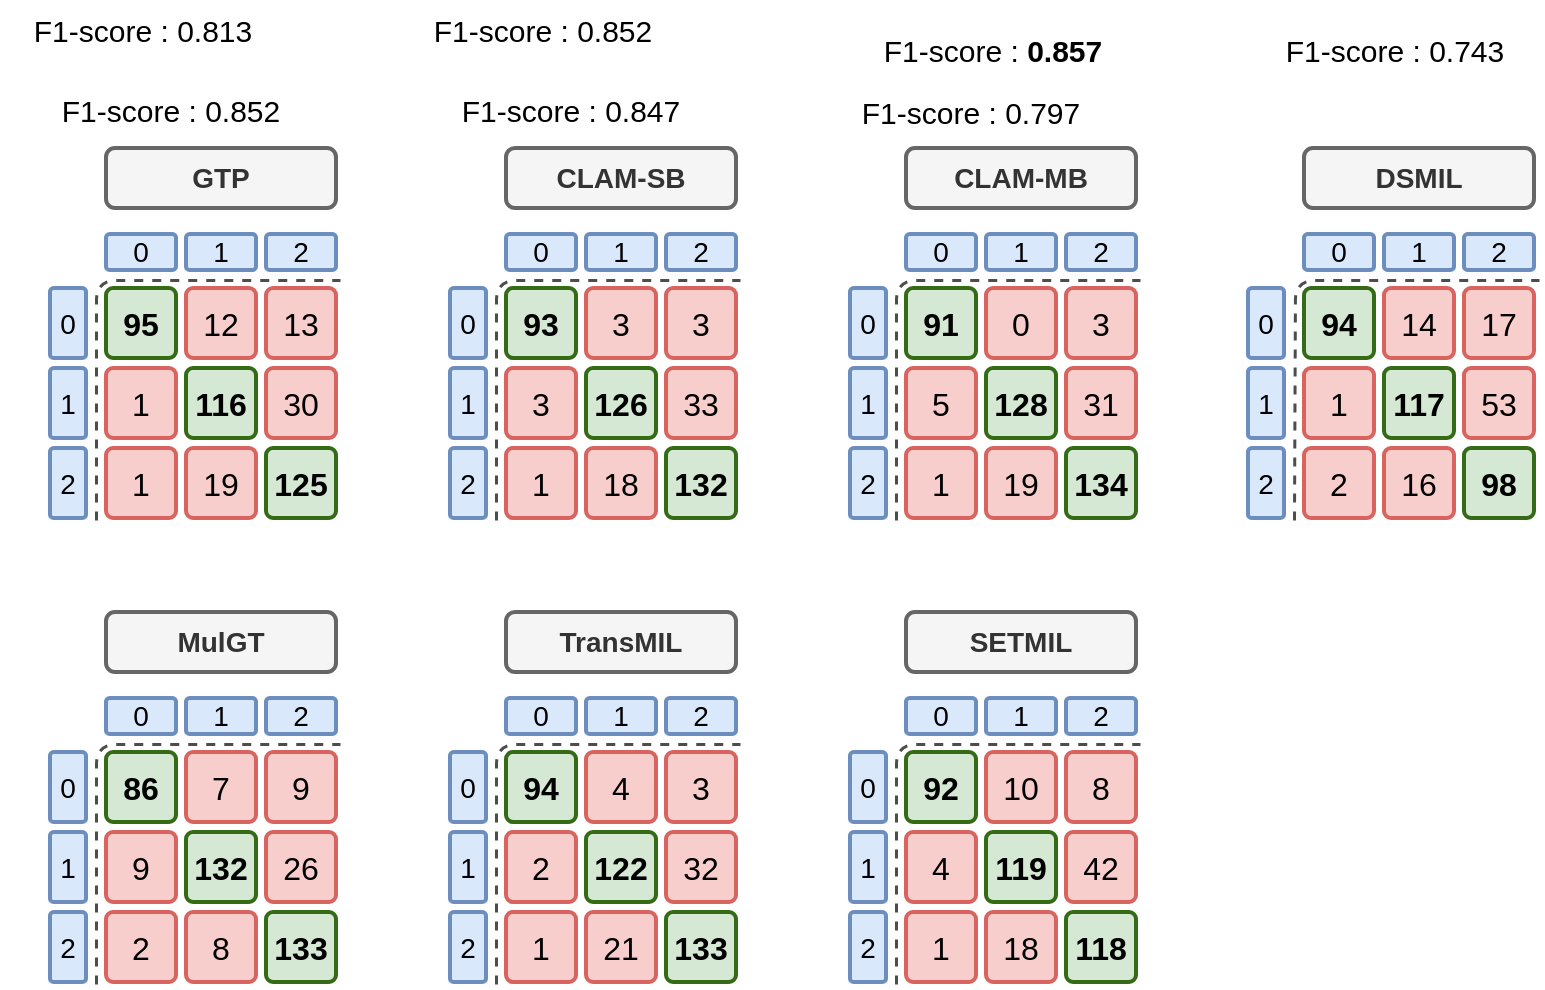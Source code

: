 <mxfile version="23.1.5" type="device">
  <diagram name="Page-1" id="i6OAA_PkaHpAEaSdo9DT">
    <mxGraphModel dx="746" dy="899" grid="1" gridSize="10" guides="1" tooltips="1" connect="1" arrows="1" fold="1" page="1" pageScale="1" pageWidth="850" pageHeight="1100" math="0" shadow="0">
      <root>
        <mxCell id="0" />
        <mxCell id="1" parent="0" />
        <mxCell id="T7qprdBDYOJbE6tSfj1L-438" value="&lt;font style=&quot;font-size: 16px;&quot;&gt;&lt;b&gt;93&lt;/b&gt;&lt;/font&gt;" style="whiteSpace=wrap;html=1;aspect=fixed;fillColor=#d5e8d4;strokeColor=#356a16;strokeWidth=2;rounded=1;glass=0;absoluteArcSize=0;arcSize=10;" parent="1" vertex="1">
          <mxGeometry x="319" y="854" width="35" height="35" as="geometry" />
        </mxCell>
        <mxCell id="T7qprdBDYOJbE6tSfj1L-439" value="&lt;font style=&quot;font-size: 16px;&quot;&gt;3&lt;/font&gt;" style="whiteSpace=wrap;html=1;aspect=fixed;fillColor=#f8cecc;strokeColor=#D9635E;strokeWidth=2;rounded=1;glass=0;arcSize=10;" parent="1" vertex="1">
          <mxGeometry x="359" y="854" width="35" height="35" as="geometry" />
        </mxCell>
        <mxCell id="T7qprdBDYOJbE6tSfj1L-440" value="&lt;font style=&quot;font-size: 16px;&quot;&gt;3&lt;/font&gt;" style="whiteSpace=wrap;html=1;aspect=fixed;fillColor=#f8cecc;strokeColor=#D9635E;strokeWidth=2;rounded=1;glass=0;arcSize=10;" parent="1" vertex="1">
          <mxGeometry x="399" y="854" width="35" height="35" as="geometry" />
        </mxCell>
        <mxCell id="T7qprdBDYOJbE6tSfj1L-441" value="&lt;font style=&quot;font-size: 16px;&quot;&gt;3&lt;/font&gt;" style="whiteSpace=wrap;html=1;aspect=fixed;fillColor=#f8cecc;strokeColor=#D9635E;strokeWidth=2;rounded=1;glass=0;arcSize=10;" parent="1" vertex="1">
          <mxGeometry x="319" y="894" width="35" height="35" as="geometry" />
        </mxCell>
        <mxCell id="T7qprdBDYOJbE6tSfj1L-442" value="&lt;font style=&quot;font-size: 16px;&quot;&gt;&lt;b&gt;126&lt;/b&gt;&lt;/font&gt;" style="whiteSpace=wrap;html=1;aspect=fixed;fillColor=#d5e8d4;strokeColor=#356A16;strokeWidth=2;rounded=1;glass=0;arcSize=10;" parent="1" vertex="1">
          <mxGeometry x="359" y="894" width="35" height="35" as="geometry" />
        </mxCell>
        <mxCell id="T7qprdBDYOJbE6tSfj1L-443" value="&lt;font style=&quot;font-size: 16px;&quot;&gt;33&lt;/font&gt;" style="whiteSpace=wrap;html=1;aspect=fixed;fillColor=#f8cecc;strokeColor=#D9635E;strokeWidth=2;rounded=1;glass=0;arcSize=10;" parent="1" vertex="1">
          <mxGeometry x="399" y="894" width="35" height="35" as="geometry" />
        </mxCell>
        <mxCell id="T7qprdBDYOJbE6tSfj1L-444" value="&lt;font style=&quot;font-size: 16px;&quot;&gt;1&lt;/font&gt;" style="whiteSpace=wrap;html=1;aspect=fixed;fillColor=#f8cecc;strokeColor=#D9635E;strokeWidth=2;rounded=1;glass=0;arcSize=10;" parent="1" vertex="1">
          <mxGeometry x="319" y="934" width="35" height="35" as="geometry" />
        </mxCell>
        <mxCell id="T7qprdBDYOJbE6tSfj1L-445" value="&lt;font style=&quot;font-size: 16px;&quot;&gt;18&lt;/font&gt;" style="whiteSpace=wrap;html=1;aspect=fixed;fillColor=#f8cecc;strokeColor=#D9635E;strokeWidth=2;rounded=1;glass=0;arcSize=10;" parent="1" vertex="1">
          <mxGeometry x="359" y="934" width="35" height="35" as="geometry" />
        </mxCell>
        <mxCell id="T7qprdBDYOJbE6tSfj1L-446" value="&lt;font style=&quot;font-size: 16px;&quot;&gt;&lt;b&gt;132&lt;/b&gt;&lt;/font&gt;" style="whiteSpace=wrap;html=1;aspect=fixed;strokeWidth=2;fillColor=#d5e8d4;strokeColor=#356A16;rounded=1;glass=0;arcSize=10;" parent="1" vertex="1">
          <mxGeometry x="399" y="934" width="35" height="35" as="geometry" />
        </mxCell>
        <mxCell id="T7qprdBDYOJbE6tSfj1L-447" value="" style="group;rounded=1;glass=0;arcSize=10;" parent="1" vertex="1" connectable="0">
          <mxGeometry x="319" y="827" width="115" height="18" as="geometry" />
        </mxCell>
        <mxCell id="T7qprdBDYOJbE6tSfj1L-448" value="&lt;font style=&quot;font-size: 14px;&quot;&gt;0&lt;/font&gt;" style="text;html=1;strokeColor=#6c8ebf;fillColor=#dae8fc;align=center;verticalAlign=middle;whiteSpace=wrap;rounded=1;strokeWidth=2;glass=0;arcSize=10;" parent="T7qprdBDYOJbE6tSfj1L-447" vertex="1">
          <mxGeometry width="35" height="18" as="geometry" />
        </mxCell>
        <mxCell id="T7qprdBDYOJbE6tSfj1L-449" value="&lt;font style=&quot;font-size: 14px;&quot;&gt;1&lt;/font&gt;" style="text;html=1;strokeColor=#6c8ebf;fillColor=#dae8fc;align=center;verticalAlign=middle;whiteSpace=wrap;rounded=1;strokeWidth=2;glass=0;arcSize=10;" parent="T7qprdBDYOJbE6tSfj1L-447" vertex="1">
          <mxGeometry x="40" width="35" height="18" as="geometry" />
        </mxCell>
        <mxCell id="T7qprdBDYOJbE6tSfj1L-450" value="&lt;font style=&quot;font-size: 14px;&quot;&gt;2&lt;/font&gt;" style="text;html=1;strokeColor=#6c8ebf;fillColor=#dae8fc;align=center;verticalAlign=middle;whiteSpace=wrap;rounded=1;strokeWidth=2;glass=0;arcSize=10;" parent="T7qprdBDYOJbE6tSfj1L-447" vertex="1">
          <mxGeometry x="80" width="35" height="18" as="geometry" />
        </mxCell>
        <mxCell id="T7qprdBDYOJbE6tSfj1L-451" value="" style="group;rounded=1;glass=0;arcSize=10;" parent="1" vertex="1" connectable="0">
          <mxGeometry x="291" y="854" width="18" height="115" as="geometry" />
        </mxCell>
        <mxCell id="T7qprdBDYOJbE6tSfj1L-452" value="&lt;font style=&quot;font-size: 14px;&quot;&gt;0&lt;/font&gt;" style="text;html=1;strokeColor=#6c8ebf;fillColor=#dae8fc;align=center;verticalAlign=middle;whiteSpace=wrap;rounded=1;strokeWidth=2;glass=0;arcSize=10;" parent="T7qprdBDYOJbE6tSfj1L-451" vertex="1">
          <mxGeometry width="18" height="35" as="geometry" />
        </mxCell>
        <mxCell id="T7qprdBDYOJbE6tSfj1L-453" value="&lt;font style=&quot;font-size: 14px;&quot;&gt;1&lt;/font&gt;" style="text;html=1;strokeColor=#6c8ebf;fillColor=#dae8fc;align=center;verticalAlign=middle;whiteSpace=wrap;rounded=1;strokeWidth=2;glass=0;arcSize=10;" parent="T7qprdBDYOJbE6tSfj1L-451" vertex="1">
          <mxGeometry y="40" width="18" height="35" as="geometry" />
        </mxCell>
        <mxCell id="T7qprdBDYOJbE6tSfj1L-454" value="&lt;font style=&quot;font-size: 14px;&quot;&gt;2&lt;/font&gt;" style="text;html=1;strokeColor=#6c8ebf;fillColor=#dae8fc;align=center;verticalAlign=middle;whiteSpace=wrap;rounded=1;strokeWidth=2;glass=0;arcSize=10;" parent="T7qprdBDYOJbE6tSfj1L-451" vertex="1">
          <mxGeometry y="80" width="18" height="35" as="geometry" />
        </mxCell>
        <mxCell id="T7qprdBDYOJbE6tSfj1L-455" value="&lt;font style=&quot;font-size: 16px;&quot;&gt;&lt;b&gt;91&lt;/b&gt;&lt;/font&gt;" style="whiteSpace=wrap;html=1;aspect=fixed;fillColor=#d5e8d4;strokeColor=#356a16;strokeWidth=2;rounded=1;glass=0;absoluteArcSize=0;arcSize=10;" parent="1" vertex="1">
          <mxGeometry x="519" y="854" width="35" height="35" as="geometry" />
        </mxCell>
        <mxCell id="T7qprdBDYOJbE6tSfj1L-456" value="&lt;font style=&quot;font-size: 16px;&quot;&gt;0&lt;/font&gt;" style="whiteSpace=wrap;html=1;aspect=fixed;fillColor=#f8cecc;strokeColor=#D9635E;strokeWidth=2;rounded=1;glass=0;arcSize=10;" parent="1" vertex="1">
          <mxGeometry x="559" y="854" width="35" height="35" as="geometry" />
        </mxCell>
        <mxCell id="T7qprdBDYOJbE6tSfj1L-457" value="&lt;font style=&quot;font-size: 16px;&quot;&gt;3&lt;/font&gt;" style="whiteSpace=wrap;html=1;aspect=fixed;fillColor=#f8cecc;strokeColor=#D9635E;strokeWidth=2;rounded=1;glass=0;arcSize=10;" parent="1" vertex="1">
          <mxGeometry x="599" y="854" width="35" height="35" as="geometry" />
        </mxCell>
        <mxCell id="T7qprdBDYOJbE6tSfj1L-458" value="&lt;font style=&quot;font-size: 16px;&quot;&gt;5&lt;/font&gt;" style="whiteSpace=wrap;html=1;aspect=fixed;fillColor=#f8cecc;strokeColor=#D9635E;strokeWidth=2;rounded=1;glass=0;arcSize=10;" parent="1" vertex="1">
          <mxGeometry x="519" y="894" width="35" height="35" as="geometry" />
        </mxCell>
        <mxCell id="T7qprdBDYOJbE6tSfj1L-459" value="&lt;font style=&quot;font-size: 16px;&quot;&gt;&lt;b&gt;128&lt;/b&gt;&lt;/font&gt;" style="whiteSpace=wrap;html=1;aspect=fixed;fillColor=#d5e8d4;strokeColor=#356A16;strokeWidth=2;rounded=1;glass=0;arcSize=10;" parent="1" vertex="1">
          <mxGeometry x="559" y="894" width="35" height="35" as="geometry" />
        </mxCell>
        <mxCell id="T7qprdBDYOJbE6tSfj1L-460" value="&lt;font style=&quot;font-size: 16px;&quot;&gt;31&lt;/font&gt;" style="whiteSpace=wrap;html=1;aspect=fixed;fillColor=#f8cecc;strokeColor=#D9635E;strokeWidth=2;rounded=1;glass=0;arcSize=10;" parent="1" vertex="1">
          <mxGeometry x="599" y="894" width="35" height="35" as="geometry" />
        </mxCell>
        <mxCell id="T7qprdBDYOJbE6tSfj1L-461" value="&lt;font style=&quot;font-size: 16px;&quot;&gt;1&lt;/font&gt;" style="whiteSpace=wrap;html=1;aspect=fixed;fillColor=#f8cecc;strokeColor=#D9635E;strokeWidth=2;rounded=1;glass=0;arcSize=10;" parent="1" vertex="1">
          <mxGeometry x="519" y="934" width="35" height="35" as="geometry" />
        </mxCell>
        <mxCell id="T7qprdBDYOJbE6tSfj1L-462" value="&lt;font style=&quot;font-size: 16px;&quot;&gt;19&lt;/font&gt;" style="whiteSpace=wrap;html=1;aspect=fixed;fillColor=#f8cecc;strokeColor=#D9635E;strokeWidth=2;rounded=1;glass=0;arcSize=10;" parent="1" vertex="1">
          <mxGeometry x="559" y="934" width="35" height="35" as="geometry" />
        </mxCell>
        <mxCell id="T7qprdBDYOJbE6tSfj1L-463" value="&lt;font style=&quot;font-size: 16px;&quot;&gt;&lt;b&gt;134&lt;/b&gt;&lt;/font&gt;" style="whiteSpace=wrap;html=1;aspect=fixed;strokeWidth=2;fillColor=#d5e8d4;strokeColor=#356A16;rounded=1;glass=0;arcSize=10;" parent="1" vertex="1">
          <mxGeometry x="599" y="934" width="35" height="35" as="geometry" />
        </mxCell>
        <mxCell id="T7qprdBDYOJbE6tSfj1L-464" value="" style="group;rounded=1;glass=0;arcSize=10;" parent="1" vertex="1" connectable="0">
          <mxGeometry x="519" y="827" width="115" height="18" as="geometry" />
        </mxCell>
        <mxCell id="T7qprdBDYOJbE6tSfj1L-465" value="&lt;font style=&quot;font-size: 14px;&quot;&gt;0&lt;/font&gt;" style="text;html=1;strokeColor=#6c8ebf;fillColor=#dae8fc;align=center;verticalAlign=middle;whiteSpace=wrap;rounded=1;strokeWidth=2;glass=0;arcSize=10;" parent="T7qprdBDYOJbE6tSfj1L-464" vertex="1">
          <mxGeometry width="35" height="18" as="geometry" />
        </mxCell>
        <mxCell id="T7qprdBDYOJbE6tSfj1L-466" value="&lt;font style=&quot;font-size: 14px;&quot;&gt;1&lt;/font&gt;" style="text;html=1;strokeColor=#6c8ebf;fillColor=#dae8fc;align=center;verticalAlign=middle;whiteSpace=wrap;rounded=1;strokeWidth=2;glass=0;arcSize=10;" parent="T7qprdBDYOJbE6tSfj1L-464" vertex="1">
          <mxGeometry x="40" width="35" height="18" as="geometry" />
        </mxCell>
        <mxCell id="T7qprdBDYOJbE6tSfj1L-467" value="&lt;font style=&quot;font-size: 14px;&quot;&gt;2&lt;/font&gt;" style="text;html=1;strokeColor=#6c8ebf;fillColor=#dae8fc;align=center;verticalAlign=middle;whiteSpace=wrap;rounded=1;strokeWidth=2;glass=0;arcSize=10;" parent="T7qprdBDYOJbE6tSfj1L-464" vertex="1">
          <mxGeometry x="80" width="35" height="18" as="geometry" />
        </mxCell>
        <mxCell id="T7qprdBDYOJbE6tSfj1L-468" value="" style="group;rounded=1;glass=0;arcSize=10;" parent="1" vertex="1" connectable="0">
          <mxGeometry x="491" y="854" width="18" height="115" as="geometry" />
        </mxCell>
        <mxCell id="T7qprdBDYOJbE6tSfj1L-469" value="&lt;font style=&quot;font-size: 14px;&quot;&gt;0&lt;/font&gt;" style="text;html=1;strokeColor=#6c8ebf;fillColor=#dae8fc;align=center;verticalAlign=middle;whiteSpace=wrap;rounded=1;strokeWidth=2;glass=0;arcSize=10;" parent="T7qprdBDYOJbE6tSfj1L-468" vertex="1">
          <mxGeometry width="18" height="35" as="geometry" />
        </mxCell>
        <mxCell id="T7qprdBDYOJbE6tSfj1L-470" value="&lt;font style=&quot;font-size: 14px;&quot;&gt;1&lt;/font&gt;" style="text;html=1;strokeColor=#6c8ebf;fillColor=#dae8fc;align=center;verticalAlign=middle;whiteSpace=wrap;rounded=1;strokeWidth=2;glass=0;arcSize=10;" parent="T7qprdBDYOJbE6tSfj1L-468" vertex="1">
          <mxGeometry y="40" width="18" height="35" as="geometry" />
        </mxCell>
        <mxCell id="T7qprdBDYOJbE6tSfj1L-471" value="&lt;font style=&quot;font-size: 14px;&quot;&gt;2&lt;/font&gt;" style="text;html=1;strokeColor=#6c8ebf;fillColor=#dae8fc;align=center;verticalAlign=middle;whiteSpace=wrap;rounded=1;strokeWidth=2;glass=0;arcSize=10;" parent="T7qprdBDYOJbE6tSfj1L-468" vertex="1">
          <mxGeometry y="80" width="18" height="35" as="geometry" />
        </mxCell>
        <mxCell id="T7qprdBDYOJbE6tSfj1L-472" value="&lt;font style=&quot;font-size: 16px;&quot;&gt;&lt;b&gt;94&lt;/b&gt;&lt;/font&gt;" style="whiteSpace=wrap;html=1;aspect=fixed;fillColor=#d5e8d4;strokeColor=#356a16;strokeWidth=2;rounded=1;glass=0;absoluteArcSize=0;arcSize=10;" parent="1" vertex="1">
          <mxGeometry x="718" y="854" width="35" height="35" as="geometry" />
        </mxCell>
        <mxCell id="T7qprdBDYOJbE6tSfj1L-473" value="&lt;font style=&quot;font-size: 16px;&quot;&gt;14&lt;/font&gt;" style="whiteSpace=wrap;html=1;aspect=fixed;fillColor=#f8cecc;strokeColor=#D9635E;strokeWidth=2;rounded=1;glass=0;arcSize=10;" parent="1" vertex="1">
          <mxGeometry x="758" y="854" width="35" height="35" as="geometry" />
        </mxCell>
        <mxCell id="T7qprdBDYOJbE6tSfj1L-474" value="&lt;font style=&quot;font-size: 16px;&quot;&gt;17&lt;/font&gt;" style="whiteSpace=wrap;html=1;aspect=fixed;fillColor=#f8cecc;strokeColor=#D9635E;strokeWidth=2;rounded=1;glass=0;arcSize=10;" parent="1" vertex="1">
          <mxGeometry x="798" y="854" width="35" height="35" as="geometry" />
        </mxCell>
        <mxCell id="T7qprdBDYOJbE6tSfj1L-475" value="&lt;font style=&quot;font-size: 16px;&quot;&gt;1&lt;/font&gt;" style="whiteSpace=wrap;html=1;aspect=fixed;fillColor=#f8cecc;strokeColor=#D9635E;strokeWidth=2;rounded=1;glass=0;arcSize=10;" parent="1" vertex="1">
          <mxGeometry x="718" y="894" width="35" height="35" as="geometry" />
        </mxCell>
        <mxCell id="T7qprdBDYOJbE6tSfj1L-476" value="&lt;font style=&quot;font-size: 16px;&quot;&gt;&lt;b&gt;117&lt;/b&gt;&lt;/font&gt;" style="whiteSpace=wrap;html=1;aspect=fixed;fillColor=#d5e8d4;strokeColor=#356A16;strokeWidth=2;rounded=1;glass=0;arcSize=10;" parent="1" vertex="1">
          <mxGeometry x="758" y="894" width="35" height="35" as="geometry" />
        </mxCell>
        <mxCell id="T7qprdBDYOJbE6tSfj1L-477" value="&lt;font style=&quot;font-size: 16px;&quot;&gt;53&lt;/font&gt;" style="whiteSpace=wrap;html=1;aspect=fixed;fillColor=#f8cecc;strokeColor=#D9635E;strokeWidth=2;rounded=1;glass=0;arcSize=10;" parent="1" vertex="1">
          <mxGeometry x="798" y="894" width="35" height="35" as="geometry" />
        </mxCell>
        <mxCell id="T7qprdBDYOJbE6tSfj1L-478" value="&lt;font style=&quot;font-size: 16px;&quot;&gt;2&lt;/font&gt;" style="whiteSpace=wrap;html=1;aspect=fixed;fillColor=#f8cecc;strokeColor=#D9635E;strokeWidth=2;rounded=1;glass=0;arcSize=10;" parent="1" vertex="1">
          <mxGeometry x="718" y="934" width="35" height="35" as="geometry" />
        </mxCell>
        <mxCell id="T7qprdBDYOJbE6tSfj1L-479" value="&lt;font style=&quot;font-size: 16px;&quot;&gt;16&lt;/font&gt;" style="whiteSpace=wrap;html=1;aspect=fixed;fillColor=#f8cecc;strokeColor=#D9635E;strokeWidth=2;rounded=1;glass=0;arcSize=10;" parent="1" vertex="1">
          <mxGeometry x="758" y="934" width="35" height="35" as="geometry" />
        </mxCell>
        <mxCell id="T7qprdBDYOJbE6tSfj1L-480" value="&lt;font style=&quot;font-size: 16px;&quot;&gt;&lt;b&gt;98&lt;/b&gt;&lt;/font&gt;" style="whiteSpace=wrap;html=1;aspect=fixed;strokeWidth=2;fillColor=#d5e8d4;strokeColor=#356A16;rounded=1;glass=0;arcSize=10;" parent="1" vertex="1">
          <mxGeometry x="798" y="934" width="35" height="35" as="geometry" />
        </mxCell>
        <mxCell id="T7qprdBDYOJbE6tSfj1L-481" value="" style="group;rounded=1;glass=0;arcSize=10;" parent="1" vertex="1" connectable="0">
          <mxGeometry x="718" y="827" width="115" height="18" as="geometry" />
        </mxCell>
        <mxCell id="T7qprdBDYOJbE6tSfj1L-482" value="&lt;font style=&quot;font-size: 14px;&quot;&gt;0&lt;/font&gt;" style="text;html=1;strokeColor=#6c8ebf;fillColor=#dae8fc;align=center;verticalAlign=middle;whiteSpace=wrap;rounded=1;strokeWidth=2;glass=0;arcSize=10;" parent="T7qprdBDYOJbE6tSfj1L-481" vertex="1">
          <mxGeometry width="35" height="18" as="geometry" />
        </mxCell>
        <mxCell id="T7qprdBDYOJbE6tSfj1L-483" value="&lt;font style=&quot;font-size: 14px;&quot;&gt;1&lt;/font&gt;" style="text;html=1;strokeColor=#6c8ebf;fillColor=#dae8fc;align=center;verticalAlign=middle;whiteSpace=wrap;rounded=1;strokeWidth=2;glass=0;arcSize=10;" parent="T7qprdBDYOJbE6tSfj1L-481" vertex="1">
          <mxGeometry x="40" width="35" height="18" as="geometry" />
        </mxCell>
        <mxCell id="T7qprdBDYOJbE6tSfj1L-484" value="&lt;font style=&quot;font-size: 14px;&quot;&gt;2&lt;/font&gt;" style="text;html=1;strokeColor=#6c8ebf;fillColor=#dae8fc;align=center;verticalAlign=middle;whiteSpace=wrap;rounded=1;strokeWidth=2;glass=0;arcSize=10;" parent="T7qprdBDYOJbE6tSfj1L-481" vertex="1">
          <mxGeometry x="80" width="35" height="18" as="geometry" />
        </mxCell>
        <mxCell id="T7qprdBDYOJbE6tSfj1L-485" value="" style="group;rounded=1;glass=0;arcSize=10;" parent="1" vertex="1" connectable="0">
          <mxGeometry x="690" y="854" width="18" height="115" as="geometry" />
        </mxCell>
        <mxCell id="T7qprdBDYOJbE6tSfj1L-486" value="&lt;font style=&quot;font-size: 14px;&quot;&gt;0&lt;/font&gt;" style="text;html=1;strokeColor=#6c8ebf;fillColor=#dae8fc;align=center;verticalAlign=middle;whiteSpace=wrap;rounded=1;strokeWidth=2;glass=0;arcSize=10;" parent="T7qprdBDYOJbE6tSfj1L-485" vertex="1">
          <mxGeometry width="18" height="35" as="geometry" />
        </mxCell>
        <mxCell id="T7qprdBDYOJbE6tSfj1L-487" value="&lt;font style=&quot;font-size: 14px;&quot;&gt;1&lt;/font&gt;" style="text;html=1;strokeColor=#6c8ebf;fillColor=#dae8fc;align=center;verticalAlign=middle;whiteSpace=wrap;rounded=1;strokeWidth=2;glass=0;arcSize=10;" parent="T7qprdBDYOJbE6tSfj1L-485" vertex="1">
          <mxGeometry y="40" width="18" height="35" as="geometry" />
        </mxCell>
        <mxCell id="T7qprdBDYOJbE6tSfj1L-488" value="&lt;font style=&quot;font-size: 14px;&quot;&gt;2&lt;/font&gt;" style="text;html=1;strokeColor=#6c8ebf;fillColor=#dae8fc;align=center;verticalAlign=middle;whiteSpace=wrap;rounded=1;strokeWidth=2;glass=0;arcSize=10;" parent="T7qprdBDYOJbE6tSfj1L-485" vertex="1">
          <mxGeometry y="80" width="18" height="35" as="geometry" />
        </mxCell>
        <mxCell id="T7qprdBDYOJbE6tSfj1L-489" value="" style="endArrow=none;dashed=1;html=1;rounded=1;endSize=6;strokeWidth=1.5;strokeColor=#4D4D4D;" parent="1" edge="1">
          <mxGeometry width="50" height="50" relative="1" as="geometry">
            <mxPoint x="314" y="970" as="sourcePoint" />
            <mxPoint x="436" y="850" as="targetPoint" />
            <Array as="points">
              <mxPoint x="314" y="850" />
            </Array>
          </mxGeometry>
        </mxCell>
        <mxCell id="T7qprdBDYOJbE6tSfj1L-490" value="" style="endArrow=none;dashed=1;html=1;rounded=1;endSize=6;strokeWidth=1.5;strokeColor=#4D4D4D;" parent="1" edge="1">
          <mxGeometry width="50" height="50" relative="1" as="geometry">
            <mxPoint x="514" y="970" as="sourcePoint" />
            <mxPoint x="636" y="850" as="targetPoint" />
            <Array as="points">
              <mxPoint x="514" y="850" />
            </Array>
          </mxGeometry>
        </mxCell>
        <mxCell id="T7qprdBDYOJbE6tSfj1L-491" value="" style="endArrow=none;dashed=1;html=1;rounded=1;endSize=6;strokeWidth=1.5;strokeColor=#4D4D4D;" parent="1" edge="1">
          <mxGeometry width="50" height="50" relative="1" as="geometry">
            <mxPoint x="713" y="970" as="sourcePoint" />
            <mxPoint x="835.5" y="850" as="targetPoint" />
            <Array as="points">
              <mxPoint x="713.5" y="850" />
            </Array>
          </mxGeometry>
        </mxCell>
        <mxCell id="T7qprdBDYOJbE6tSfj1L-492" value="&lt;font style=&quot;font-size: 16px;&quot;&gt;&lt;b&gt;95&lt;/b&gt;&lt;/font&gt;" style="whiteSpace=wrap;html=1;aspect=fixed;fillColor=#d5e8d4;strokeColor=#356a16;strokeWidth=2;rounded=1;glass=0;absoluteArcSize=0;arcSize=10;" parent="1" vertex="1">
          <mxGeometry x="119" y="854" width="35" height="35" as="geometry" />
        </mxCell>
        <mxCell id="T7qprdBDYOJbE6tSfj1L-493" value="&lt;font style=&quot;font-size: 16px;&quot;&gt;12&lt;/font&gt;" style="whiteSpace=wrap;html=1;aspect=fixed;fillColor=#f8cecc;strokeColor=#D9635E;strokeWidth=2;rounded=1;glass=0;arcSize=10;" parent="1" vertex="1">
          <mxGeometry x="159" y="854" width="35" height="35" as="geometry" />
        </mxCell>
        <mxCell id="T7qprdBDYOJbE6tSfj1L-494" value="&lt;font style=&quot;font-size: 16px;&quot;&gt;13&lt;/font&gt;" style="whiteSpace=wrap;html=1;aspect=fixed;fillColor=#f8cecc;strokeColor=#D9635E;strokeWidth=2;rounded=1;glass=0;arcSize=10;" parent="1" vertex="1">
          <mxGeometry x="199" y="854" width="35" height="35" as="geometry" />
        </mxCell>
        <mxCell id="T7qprdBDYOJbE6tSfj1L-495" value="&lt;font style=&quot;font-size: 16px;&quot;&gt;1&lt;/font&gt;" style="whiteSpace=wrap;html=1;aspect=fixed;fillColor=#f8cecc;strokeColor=#D9635E;strokeWidth=2;rounded=1;glass=0;arcSize=10;" parent="1" vertex="1">
          <mxGeometry x="119" y="894" width="35" height="35" as="geometry" />
        </mxCell>
        <mxCell id="T7qprdBDYOJbE6tSfj1L-496" value="&lt;font style=&quot;font-size: 16px;&quot;&gt;&lt;b&gt;116&lt;/b&gt;&lt;/font&gt;" style="whiteSpace=wrap;html=1;aspect=fixed;fillColor=#d5e8d4;strokeColor=#356A16;strokeWidth=2;rounded=1;glass=0;arcSize=10;" parent="1" vertex="1">
          <mxGeometry x="159" y="894" width="35" height="35" as="geometry" />
        </mxCell>
        <mxCell id="T7qprdBDYOJbE6tSfj1L-497" value="&lt;font style=&quot;font-size: 16px;&quot;&gt;30&lt;/font&gt;" style="whiteSpace=wrap;html=1;aspect=fixed;fillColor=#f8cecc;strokeColor=#D9635E;strokeWidth=2;rounded=1;glass=0;arcSize=10;" parent="1" vertex="1">
          <mxGeometry x="199" y="894" width="35" height="35" as="geometry" />
        </mxCell>
        <mxCell id="T7qprdBDYOJbE6tSfj1L-498" value="&lt;font style=&quot;font-size: 16px;&quot;&gt;1&lt;/font&gt;" style="whiteSpace=wrap;html=1;aspect=fixed;fillColor=#f8cecc;strokeColor=#D9635E;strokeWidth=2;rounded=1;glass=0;arcSize=10;" parent="1" vertex="1">
          <mxGeometry x="119" y="934" width="35" height="35" as="geometry" />
        </mxCell>
        <mxCell id="T7qprdBDYOJbE6tSfj1L-499" value="&lt;font style=&quot;font-size: 16px;&quot;&gt;19&lt;/font&gt;" style="whiteSpace=wrap;html=1;aspect=fixed;fillColor=#f8cecc;strokeColor=#D9635E;strokeWidth=2;rounded=1;glass=0;arcSize=10;" parent="1" vertex="1">
          <mxGeometry x="159" y="934" width="35" height="35" as="geometry" />
        </mxCell>
        <mxCell id="T7qprdBDYOJbE6tSfj1L-500" value="&lt;font style=&quot;font-size: 16px;&quot;&gt;&lt;b&gt;125&lt;/b&gt;&lt;/font&gt;" style="whiteSpace=wrap;html=1;aspect=fixed;strokeWidth=2;fillColor=#d5e8d4;strokeColor=#356A16;rounded=1;glass=0;arcSize=10;" parent="1" vertex="1">
          <mxGeometry x="199" y="934" width="35" height="35" as="geometry" />
        </mxCell>
        <mxCell id="T7qprdBDYOJbE6tSfj1L-501" value="" style="group;rounded=1;glass=0;arcSize=10;" parent="1" vertex="1" connectable="0">
          <mxGeometry x="119" y="827" width="115" height="18" as="geometry" />
        </mxCell>
        <mxCell id="T7qprdBDYOJbE6tSfj1L-502" value="&lt;font style=&quot;font-size: 14px;&quot;&gt;0&lt;/font&gt;" style="text;html=1;strokeColor=#6c8ebf;fillColor=#dae8fc;align=center;verticalAlign=middle;whiteSpace=wrap;rounded=1;strokeWidth=2;glass=0;arcSize=10;" parent="T7qprdBDYOJbE6tSfj1L-501" vertex="1">
          <mxGeometry width="35" height="18" as="geometry" />
        </mxCell>
        <mxCell id="T7qprdBDYOJbE6tSfj1L-503" value="&lt;font style=&quot;font-size: 14px;&quot;&gt;1&lt;/font&gt;" style="text;html=1;strokeColor=#6c8ebf;fillColor=#dae8fc;align=center;verticalAlign=middle;whiteSpace=wrap;rounded=1;strokeWidth=2;glass=0;arcSize=10;" parent="T7qprdBDYOJbE6tSfj1L-501" vertex="1">
          <mxGeometry x="40" width="35" height="18" as="geometry" />
        </mxCell>
        <mxCell id="T7qprdBDYOJbE6tSfj1L-504" value="&lt;font style=&quot;font-size: 14px;&quot;&gt;2&lt;/font&gt;" style="text;html=1;strokeColor=#6c8ebf;fillColor=#dae8fc;align=center;verticalAlign=middle;whiteSpace=wrap;rounded=1;strokeWidth=2;glass=0;arcSize=10;" parent="T7qprdBDYOJbE6tSfj1L-501" vertex="1">
          <mxGeometry x="80" width="35" height="18" as="geometry" />
        </mxCell>
        <mxCell id="T7qprdBDYOJbE6tSfj1L-505" value="" style="group;rounded=1;glass=0;arcSize=10;" parent="1" vertex="1" connectable="0">
          <mxGeometry x="91" y="854" width="18" height="115" as="geometry" />
        </mxCell>
        <mxCell id="T7qprdBDYOJbE6tSfj1L-506" value="&lt;font style=&quot;font-size: 14px;&quot;&gt;0&lt;/font&gt;" style="text;html=1;strokeColor=#6c8ebf;fillColor=#dae8fc;align=center;verticalAlign=middle;whiteSpace=wrap;rounded=1;strokeWidth=2;glass=0;arcSize=10;" parent="T7qprdBDYOJbE6tSfj1L-505" vertex="1">
          <mxGeometry width="18" height="35" as="geometry" />
        </mxCell>
        <mxCell id="T7qprdBDYOJbE6tSfj1L-507" value="&lt;font style=&quot;font-size: 14px;&quot;&gt;1&lt;/font&gt;" style="text;html=1;strokeColor=#6c8ebf;fillColor=#dae8fc;align=center;verticalAlign=middle;whiteSpace=wrap;rounded=1;strokeWidth=2;glass=0;arcSize=10;" parent="T7qprdBDYOJbE6tSfj1L-505" vertex="1">
          <mxGeometry y="40" width="18" height="35" as="geometry" />
        </mxCell>
        <mxCell id="T7qprdBDYOJbE6tSfj1L-508" value="&lt;font style=&quot;font-size: 14px;&quot;&gt;2&lt;/font&gt;" style="text;html=1;strokeColor=#6c8ebf;fillColor=#dae8fc;align=center;verticalAlign=middle;whiteSpace=wrap;rounded=1;strokeWidth=2;glass=0;arcSize=10;" parent="T7qprdBDYOJbE6tSfj1L-505" vertex="1">
          <mxGeometry y="80" width="18" height="35" as="geometry" />
        </mxCell>
        <mxCell id="T7qprdBDYOJbE6tSfj1L-509" value="" style="endArrow=none;dashed=1;html=1;rounded=1;endSize=6;strokeWidth=1.5;strokeColor=#4D4D4D;" parent="1" edge="1">
          <mxGeometry width="50" height="50" relative="1" as="geometry">
            <mxPoint x="114" y="970" as="sourcePoint" />
            <mxPoint x="236" y="850" as="targetPoint" />
            <Array as="points">
              <mxPoint x="114" y="850" />
            </Array>
          </mxGeometry>
        </mxCell>
        <mxCell id="T7qprdBDYOJbE6tSfj1L-510" value="&lt;font style=&quot;font-size: 16px;&quot;&gt;&lt;b&gt;94&lt;/b&gt;&lt;/font&gt;" style="whiteSpace=wrap;html=1;aspect=fixed;fillColor=#d5e8d4;strokeColor=#356a16;strokeWidth=2;rounded=1;glass=0;absoluteArcSize=0;arcSize=10;" parent="1" vertex="1">
          <mxGeometry x="319" y="1086" width="35" height="35" as="geometry" />
        </mxCell>
        <mxCell id="T7qprdBDYOJbE6tSfj1L-511" value="&lt;font style=&quot;font-size: 16px;&quot;&gt;4&lt;/font&gt;" style="whiteSpace=wrap;html=1;aspect=fixed;fillColor=#f8cecc;strokeColor=#D9635E;strokeWidth=2;rounded=1;glass=0;arcSize=10;" parent="1" vertex="1">
          <mxGeometry x="359" y="1086" width="35" height="35" as="geometry" />
        </mxCell>
        <mxCell id="T7qprdBDYOJbE6tSfj1L-512" value="&lt;font style=&quot;font-size: 16px;&quot;&gt;3&lt;/font&gt;" style="whiteSpace=wrap;html=1;aspect=fixed;fillColor=#f8cecc;strokeColor=#D9635E;strokeWidth=2;rounded=1;glass=0;arcSize=10;" parent="1" vertex="1">
          <mxGeometry x="399" y="1086" width="35" height="35" as="geometry" />
        </mxCell>
        <mxCell id="T7qprdBDYOJbE6tSfj1L-513" value="&lt;font style=&quot;font-size: 16px;&quot;&gt;2&lt;/font&gt;" style="whiteSpace=wrap;html=1;aspect=fixed;fillColor=#f8cecc;strokeColor=#D9635E;strokeWidth=2;rounded=1;glass=0;arcSize=10;" parent="1" vertex="1">
          <mxGeometry x="319" y="1126" width="35" height="35" as="geometry" />
        </mxCell>
        <mxCell id="T7qprdBDYOJbE6tSfj1L-514" value="&lt;font style=&quot;font-size: 16px;&quot;&gt;&lt;b&gt;122&lt;/b&gt;&lt;/font&gt;" style="whiteSpace=wrap;html=1;aspect=fixed;fillColor=#d5e8d4;strokeColor=#356A16;strokeWidth=2;rounded=1;glass=0;arcSize=10;" parent="1" vertex="1">
          <mxGeometry x="359" y="1126" width="35" height="35" as="geometry" />
        </mxCell>
        <mxCell id="T7qprdBDYOJbE6tSfj1L-515" value="&lt;font style=&quot;font-size: 16px;&quot;&gt;32&lt;/font&gt;" style="whiteSpace=wrap;html=1;aspect=fixed;fillColor=#f8cecc;strokeColor=#D9635E;strokeWidth=2;rounded=1;glass=0;arcSize=10;" parent="1" vertex="1">
          <mxGeometry x="399" y="1126" width="35" height="35" as="geometry" />
        </mxCell>
        <mxCell id="T7qprdBDYOJbE6tSfj1L-516" value="&lt;font style=&quot;font-size: 16px;&quot;&gt;1&lt;/font&gt;" style="whiteSpace=wrap;html=1;aspect=fixed;fillColor=#f8cecc;strokeColor=#D9635E;strokeWidth=2;rounded=1;glass=0;arcSize=10;" parent="1" vertex="1">
          <mxGeometry x="319" y="1166" width="35" height="35" as="geometry" />
        </mxCell>
        <mxCell id="T7qprdBDYOJbE6tSfj1L-517" value="&lt;span style=&quot;font-size: 16px;&quot;&gt;21&lt;/span&gt;" style="whiteSpace=wrap;html=1;aspect=fixed;fillColor=#f8cecc;strokeColor=#D9635E;strokeWidth=2;rounded=1;glass=0;arcSize=10;" parent="1" vertex="1">
          <mxGeometry x="359" y="1166" width="35" height="35" as="geometry" />
        </mxCell>
        <mxCell id="T7qprdBDYOJbE6tSfj1L-518" value="&lt;font style=&quot;font-size: 16px;&quot;&gt;&lt;b&gt;133&lt;/b&gt;&lt;/font&gt;" style="whiteSpace=wrap;html=1;aspect=fixed;strokeWidth=2;fillColor=#d5e8d4;strokeColor=#356A16;rounded=1;glass=0;arcSize=10;" parent="1" vertex="1">
          <mxGeometry x="399" y="1166" width="35" height="35" as="geometry" />
        </mxCell>
        <mxCell id="T7qprdBDYOJbE6tSfj1L-519" value="" style="group;rounded=1;glass=0;arcSize=10;" parent="1" vertex="1" connectable="0">
          <mxGeometry x="319" y="1059" width="115" height="18" as="geometry" />
        </mxCell>
        <mxCell id="T7qprdBDYOJbE6tSfj1L-520" value="&lt;font style=&quot;font-size: 14px;&quot;&gt;0&lt;/font&gt;" style="text;html=1;strokeColor=#6c8ebf;fillColor=#dae8fc;align=center;verticalAlign=middle;whiteSpace=wrap;rounded=1;strokeWidth=2;glass=0;arcSize=10;" parent="T7qprdBDYOJbE6tSfj1L-519" vertex="1">
          <mxGeometry width="35" height="18" as="geometry" />
        </mxCell>
        <mxCell id="T7qprdBDYOJbE6tSfj1L-521" value="&lt;font style=&quot;font-size: 14px;&quot;&gt;1&lt;/font&gt;" style="text;html=1;strokeColor=#6c8ebf;fillColor=#dae8fc;align=center;verticalAlign=middle;whiteSpace=wrap;rounded=1;strokeWidth=2;glass=0;arcSize=10;" parent="T7qprdBDYOJbE6tSfj1L-519" vertex="1">
          <mxGeometry x="40" width="35" height="18" as="geometry" />
        </mxCell>
        <mxCell id="T7qprdBDYOJbE6tSfj1L-522" value="&lt;font style=&quot;font-size: 14px;&quot;&gt;2&lt;/font&gt;" style="text;html=1;strokeColor=#6c8ebf;fillColor=#dae8fc;align=center;verticalAlign=middle;whiteSpace=wrap;rounded=1;strokeWidth=2;glass=0;arcSize=10;" parent="T7qprdBDYOJbE6tSfj1L-519" vertex="1">
          <mxGeometry x="80" width="35" height="18" as="geometry" />
        </mxCell>
        <mxCell id="T7qprdBDYOJbE6tSfj1L-523" value="" style="group;rounded=1;glass=0;arcSize=10;" parent="1" vertex="1" connectable="0">
          <mxGeometry x="291" y="1086" width="18" height="115" as="geometry" />
        </mxCell>
        <mxCell id="T7qprdBDYOJbE6tSfj1L-524" value="&lt;font style=&quot;font-size: 14px;&quot;&gt;0&lt;/font&gt;" style="text;html=1;strokeColor=#6c8ebf;fillColor=#dae8fc;align=center;verticalAlign=middle;whiteSpace=wrap;rounded=1;strokeWidth=2;glass=0;arcSize=10;" parent="T7qprdBDYOJbE6tSfj1L-523" vertex="1">
          <mxGeometry width="18" height="35" as="geometry" />
        </mxCell>
        <mxCell id="T7qprdBDYOJbE6tSfj1L-525" value="&lt;font style=&quot;font-size: 14px;&quot;&gt;1&lt;/font&gt;" style="text;html=1;strokeColor=#6c8ebf;fillColor=#dae8fc;align=center;verticalAlign=middle;whiteSpace=wrap;rounded=1;strokeWidth=2;glass=0;arcSize=10;" parent="T7qprdBDYOJbE6tSfj1L-523" vertex="1">
          <mxGeometry y="40" width="18" height="35" as="geometry" />
        </mxCell>
        <mxCell id="T7qprdBDYOJbE6tSfj1L-526" value="&lt;font style=&quot;font-size: 14px;&quot;&gt;2&lt;/font&gt;" style="text;html=1;strokeColor=#6c8ebf;fillColor=#dae8fc;align=center;verticalAlign=middle;whiteSpace=wrap;rounded=1;strokeWidth=2;glass=0;arcSize=10;" parent="T7qprdBDYOJbE6tSfj1L-523" vertex="1">
          <mxGeometry y="80" width="18" height="35" as="geometry" />
        </mxCell>
        <mxCell id="T7qprdBDYOJbE6tSfj1L-527" value="&lt;font style=&quot;font-size: 16px;&quot;&gt;&lt;b&gt;92&lt;/b&gt;&lt;/font&gt;" style="whiteSpace=wrap;html=1;aspect=fixed;fillColor=#d5e8d4;strokeColor=#356a16;strokeWidth=2;rounded=1;glass=0;absoluteArcSize=0;arcSize=10;" parent="1" vertex="1">
          <mxGeometry x="519" y="1086" width="35" height="35" as="geometry" />
        </mxCell>
        <mxCell id="T7qprdBDYOJbE6tSfj1L-528" value="&lt;font style=&quot;font-size: 16px;&quot;&gt;10&lt;/font&gt;" style="whiteSpace=wrap;html=1;aspect=fixed;fillColor=#f8cecc;strokeColor=#D9635E;strokeWidth=2;rounded=1;glass=0;arcSize=10;" parent="1" vertex="1">
          <mxGeometry x="559" y="1086" width="35" height="35" as="geometry" />
        </mxCell>
        <mxCell id="T7qprdBDYOJbE6tSfj1L-529" value="&lt;font style=&quot;font-size: 16px;&quot;&gt;8&lt;/font&gt;" style="whiteSpace=wrap;html=1;aspect=fixed;fillColor=#f8cecc;strokeColor=#D9635E;strokeWidth=2;rounded=1;glass=0;arcSize=10;" parent="1" vertex="1">
          <mxGeometry x="599" y="1086" width="35" height="35" as="geometry" />
        </mxCell>
        <mxCell id="T7qprdBDYOJbE6tSfj1L-530" value="&lt;font style=&quot;font-size: 16px;&quot;&gt;4&lt;/font&gt;" style="whiteSpace=wrap;html=1;aspect=fixed;fillColor=#f8cecc;strokeColor=#D9635E;strokeWidth=2;rounded=1;glass=0;arcSize=10;" parent="1" vertex="1">
          <mxGeometry x="519" y="1126" width="35" height="35" as="geometry" />
        </mxCell>
        <mxCell id="T7qprdBDYOJbE6tSfj1L-531" value="&lt;font style=&quot;font-size: 16px;&quot;&gt;&lt;b&gt;119&lt;/b&gt;&lt;/font&gt;" style="whiteSpace=wrap;html=1;aspect=fixed;fillColor=#d5e8d4;strokeColor=#356A16;strokeWidth=2;rounded=1;glass=0;arcSize=10;" parent="1" vertex="1">
          <mxGeometry x="559" y="1126" width="35" height="35" as="geometry" />
        </mxCell>
        <mxCell id="T7qprdBDYOJbE6tSfj1L-532" value="&lt;font style=&quot;font-size: 16px;&quot;&gt;42&lt;/font&gt;" style="whiteSpace=wrap;html=1;aspect=fixed;fillColor=#f8cecc;strokeColor=#D9635E;strokeWidth=2;rounded=1;glass=0;arcSize=10;" parent="1" vertex="1">
          <mxGeometry x="599" y="1126" width="35" height="35" as="geometry" />
        </mxCell>
        <mxCell id="T7qprdBDYOJbE6tSfj1L-533" value="&lt;font style=&quot;font-size: 16px;&quot;&gt;1&lt;/font&gt;" style="whiteSpace=wrap;html=1;aspect=fixed;fillColor=#f8cecc;strokeColor=#D9635E;strokeWidth=2;rounded=1;glass=0;arcSize=10;" parent="1" vertex="1">
          <mxGeometry x="519" y="1166" width="35" height="35" as="geometry" />
        </mxCell>
        <mxCell id="T7qprdBDYOJbE6tSfj1L-534" value="&lt;font style=&quot;font-size: 16px;&quot;&gt;18&lt;/font&gt;" style="whiteSpace=wrap;html=1;aspect=fixed;fillColor=#f8cecc;strokeColor=#D9635E;strokeWidth=2;rounded=1;glass=0;arcSize=10;" parent="1" vertex="1">
          <mxGeometry x="559" y="1166" width="35" height="35" as="geometry" />
        </mxCell>
        <mxCell id="T7qprdBDYOJbE6tSfj1L-535" value="&lt;font style=&quot;font-size: 16px;&quot;&gt;&lt;b&gt;118&lt;/b&gt;&lt;/font&gt;" style="whiteSpace=wrap;html=1;aspect=fixed;strokeWidth=2;fillColor=#d5e8d4;strokeColor=#356A16;rounded=1;glass=0;arcSize=10;" parent="1" vertex="1">
          <mxGeometry x="599" y="1166" width="35" height="35" as="geometry" />
        </mxCell>
        <mxCell id="T7qprdBDYOJbE6tSfj1L-536" value="" style="group;rounded=1;glass=0;arcSize=10;" parent="1" vertex="1" connectable="0">
          <mxGeometry x="519" y="1059" width="115" height="18" as="geometry" />
        </mxCell>
        <mxCell id="T7qprdBDYOJbE6tSfj1L-537" value="&lt;font style=&quot;font-size: 14px;&quot;&gt;0&lt;/font&gt;" style="text;html=1;strokeColor=#6c8ebf;fillColor=#dae8fc;align=center;verticalAlign=middle;whiteSpace=wrap;rounded=1;strokeWidth=2;glass=0;arcSize=10;" parent="T7qprdBDYOJbE6tSfj1L-536" vertex="1">
          <mxGeometry width="35" height="18" as="geometry" />
        </mxCell>
        <mxCell id="T7qprdBDYOJbE6tSfj1L-538" value="&lt;font style=&quot;font-size: 14px;&quot;&gt;1&lt;/font&gt;" style="text;html=1;strokeColor=#6c8ebf;fillColor=#dae8fc;align=center;verticalAlign=middle;whiteSpace=wrap;rounded=1;strokeWidth=2;glass=0;arcSize=10;" parent="T7qprdBDYOJbE6tSfj1L-536" vertex="1">
          <mxGeometry x="40" width="35" height="18" as="geometry" />
        </mxCell>
        <mxCell id="T7qprdBDYOJbE6tSfj1L-539" value="&lt;font style=&quot;font-size: 14px;&quot;&gt;2&lt;/font&gt;" style="text;html=1;strokeColor=#6c8ebf;fillColor=#dae8fc;align=center;verticalAlign=middle;whiteSpace=wrap;rounded=1;strokeWidth=2;glass=0;arcSize=10;" parent="T7qprdBDYOJbE6tSfj1L-536" vertex="1">
          <mxGeometry x="80" width="35" height="18" as="geometry" />
        </mxCell>
        <mxCell id="T7qprdBDYOJbE6tSfj1L-540" value="" style="group;rounded=1;glass=0;arcSize=10;" parent="1" vertex="1" connectable="0">
          <mxGeometry x="491" y="1086" width="18" height="115" as="geometry" />
        </mxCell>
        <mxCell id="T7qprdBDYOJbE6tSfj1L-541" value="&lt;font style=&quot;font-size: 14px;&quot;&gt;0&lt;/font&gt;" style="text;html=1;strokeColor=#6c8ebf;fillColor=#dae8fc;align=center;verticalAlign=middle;whiteSpace=wrap;rounded=1;strokeWidth=2;glass=0;arcSize=10;" parent="T7qprdBDYOJbE6tSfj1L-540" vertex="1">
          <mxGeometry width="18" height="35" as="geometry" />
        </mxCell>
        <mxCell id="T7qprdBDYOJbE6tSfj1L-542" value="&lt;font style=&quot;font-size: 14px;&quot;&gt;1&lt;/font&gt;" style="text;html=1;strokeColor=#6c8ebf;fillColor=#dae8fc;align=center;verticalAlign=middle;whiteSpace=wrap;rounded=1;strokeWidth=2;glass=0;arcSize=10;" parent="T7qprdBDYOJbE6tSfj1L-540" vertex="1">
          <mxGeometry y="40" width="18" height="35" as="geometry" />
        </mxCell>
        <mxCell id="T7qprdBDYOJbE6tSfj1L-543" value="&lt;font style=&quot;font-size: 14px;&quot;&gt;2&lt;/font&gt;" style="text;html=1;strokeColor=#6c8ebf;fillColor=#dae8fc;align=center;verticalAlign=middle;whiteSpace=wrap;rounded=1;strokeWidth=2;glass=0;arcSize=10;" parent="T7qprdBDYOJbE6tSfj1L-540" vertex="1">
          <mxGeometry y="80" width="18" height="35" as="geometry" />
        </mxCell>
        <mxCell id="T7qprdBDYOJbE6tSfj1L-544" value="" style="endArrow=none;dashed=1;html=1;rounded=1;endSize=6;strokeWidth=1.5;strokeColor=#4D4D4D;" parent="1" edge="1">
          <mxGeometry width="50" height="50" relative="1" as="geometry">
            <mxPoint x="314" y="1202" as="sourcePoint" />
            <mxPoint x="436" y="1082" as="targetPoint" />
            <Array as="points">
              <mxPoint x="314" y="1082" />
            </Array>
          </mxGeometry>
        </mxCell>
        <mxCell id="T7qprdBDYOJbE6tSfj1L-545" value="" style="endArrow=none;dashed=1;html=1;rounded=1;endSize=6;strokeWidth=1.5;strokeColor=#4D4D4D;" parent="1" edge="1">
          <mxGeometry width="50" height="50" relative="1" as="geometry">
            <mxPoint x="514" y="1202" as="sourcePoint" />
            <mxPoint x="636" y="1082" as="targetPoint" />
            <Array as="points">
              <mxPoint x="514" y="1082" />
            </Array>
          </mxGeometry>
        </mxCell>
        <mxCell id="T7qprdBDYOJbE6tSfj1L-546" value="&lt;font style=&quot;font-size: 16px;&quot;&gt;&lt;b&gt;86&lt;/b&gt;&lt;/font&gt;" style="whiteSpace=wrap;html=1;aspect=fixed;fillColor=#d5e8d4;strokeColor=#356a16;strokeWidth=2;rounded=1;glass=0;absoluteArcSize=0;arcSize=10;" parent="1" vertex="1">
          <mxGeometry x="119" y="1086" width="35" height="35" as="geometry" />
        </mxCell>
        <mxCell id="T7qprdBDYOJbE6tSfj1L-547" value="&lt;font style=&quot;font-size: 16px;&quot;&gt;7&lt;/font&gt;" style="whiteSpace=wrap;html=1;aspect=fixed;fillColor=#f8cecc;strokeColor=#D9635E;strokeWidth=2;rounded=1;glass=0;arcSize=10;" parent="1" vertex="1">
          <mxGeometry x="159" y="1086" width="35" height="35" as="geometry" />
        </mxCell>
        <mxCell id="T7qprdBDYOJbE6tSfj1L-548" value="&lt;font style=&quot;font-size: 16px;&quot;&gt;9&lt;/font&gt;" style="whiteSpace=wrap;html=1;aspect=fixed;fillColor=#f8cecc;strokeColor=#D9635E;strokeWidth=2;rounded=1;glass=0;arcSize=10;" parent="1" vertex="1">
          <mxGeometry x="199" y="1086" width="35" height="35" as="geometry" />
        </mxCell>
        <mxCell id="T7qprdBDYOJbE6tSfj1L-549" value="&lt;font style=&quot;font-size: 16px;&quot;&gt;9&lt;/font&gt;" style="whiteSpace=wrap;html=1;aspect=fixed;fillColor=#f8cecc;strokeColor=#D9635E;strokeWidth=2;rounded=1;glass=0;arcSize=10;" parent="1" vertex="1">
          <mxGeometry x="119" y="1126" width="35" height="35" as="geometry" />
        </mxCell>
        <mxCell id="T7qprdBDYOJbE6tSfj1L-550" value="&lt;font style=&quot;font-size: 16px;&quot;&gt;&lt;b&gt;132&lt;/b&gt;&lt;/font&gt;" style="whiteSpace=wrap;html=1;aspect=fixed;fillColor=#d5e8d4;strokeColor=#356A16;strokeWidth=2;rounded=1;glass=0;arcSize=10;" parent="1" vertex="1">
          <mxGeometry x="159" y="1126" width="35" height="35" as="geometry" />
        </mxCell>
        <mxCell id="T7qprdBDYOJbE6tSfj1L-551" value="&lt;font style=&quot;font-size: 16px;&quot;&gt;26&lt;/font&gt;" style="whiteSpace=wrap;html=1;aspect=fixed;fillColor=#f8cecc;strokeColor=#D9635E;strokeWidth=2;rounded=1;glass=0;arcSize=10;" parent="1" vertex="1">
          <mxGeometry x="199" y="1126" width="35" height="35" as="geometry" />
        </mxCell>
        <mxCell id="T7qprdBDYOJbE6tSfj1L-552" value="&lt;font style=&quot;font-size: 16px;&quot;&gt;2&lt;/font&gt;" style="whiteSpace=wrap;html=1;aspect=fixed;fillColor=#f8cecc;strokeColor=#D9635E;strokeWidth=2;rounded=1;glass=0;arcSize=10;" parent="1" vertex="1">
          <mxGeometry x="119" y="1166" width="35" height="35" as="geometry" />
        </mxCell>
        <mxCell id="T7qprdBDYOJbE6tSfj1L-553" value="&lt;font style=&quot;font-size: 16px;&quot;&gt;8&lt;/font&gt;" style="whiteSpace=wrap;html=1;aspect=fixed;fillColor=#f8cecc;strokeColor=#D9635E;strokeWidth=2;rounded=1;glass=0;arcSize=10;" parent="1" vertex="1">
          <mxGeometry x="159" y="1166" width="35" height="35" as="geometry" />
        </mxCell>
        <mxCell id="T7qprdBDYOJbE6tSfj1L-554" value="&lt;font style=&quot;font-size: 16px;&quot;&gt;&lt;b&gt;133&lt;/b&gt;&lt;/font&gt;" style="whiteSpace=wrap;html=1;aspect=fixed;strokeWidth=2;fillColor=#d5e8d4;strokeColor=#356A16;rounded=1;glass=0;arcSize=10;" parent="1" vertex="1">
          <mxGeometry x="199" y="1166" width="35" height="35" as="geometry" />
        </mxCell>
        <mxCell id="T7qprdBDYOJbE6tSfj1L-555" value="" style="group;rounded=1;glass=0;arcSize=10;" parent="1" vertex="1" connectable="0">
          <mxGeometry x="119" y="1059" width="115" height="18" as="geometry" />
        </mxCell>
        <mxCell id="T7qprdBDYOJbE6tSfj1L-556" value="&lt;font style=&quot;font-size: 14px;&quot;&gt;0&lt;/font&gt;" style="text;html=1;strokeColor=#6c8ebf;fillColor=#dae8fc;align=center;verticalAlign=middle;whiteSpace=wrap;rounded=1;strokeWidth=2;glass=0;arcSize=10;" parent="T7qprdBDYOJbE6tSfj1L-555" vertex="1">
          <mxGeometry width="35" height="18" as="geometry" />
        </mxCell>
        <mxCell id="T7qprdBDYOJbE6tSfj1L-557" value="&lt;font style=&quot;font-size: 14px;&quot;&gt;1&lt;/font&gt;" style="text;html=1;strokeColor=#6c8ebf;fillColor=#dae8fc;align=center;verticalAlign=middle;whiteSpace=wrap;rounded=1;strokeWidth=2;glass=0;arcSize=10;" parent="T7qprdBDYOJbE6tSfj1L-555" vertex="1">
          <mxGeometry x="40" width="35" height="18" as="geometry" />
        </mxCell>
        <mxCell id="T7qprdBDYOJbE6tSfj1L-558" value="&lt;font style=&quot;font-size: 14px;&quot;&gt;2&lt;/font&gt;" style="text;html=1;strokeColor=#6c8ebf;fillColor=#dae8fc;align=center;verticalAlign=middle;whiteSpace=wrap;rounded=1;strokeWidth=2;glass=0;arcSize=10;" parent="T7qprdBDYOJbE6tSfj1L-555" vertex="1">
          <mxGeometry x="80" width="35" height="18" as="geometry" />
        </mxCell>
        <mxCell id="T7qprdBDYOJbE6tSfj1L-559" value="" style="group;rounded=1;glass=0;arcSize=10;" parent="1" vertex="1" connectable="0">
          <mxGeometry x="91" y="1086" width="18" height="115" as="geometry" />
        </mxCell>
        <mxCell id="T7qprdBDYOJbE6tSfj1L-560" value="&lt;font style=&quot;font-size: 14px;&quot;&gt;0&lt;/font&gt;" style="text;html=1;strokeColor=#6c8ebf;fillColor=#dae8fc;align=center;verticalAlign=middle;whiteSpace=wrap;rounded=1;strokeWidth=2;glass=0;arcSize=10;" parent="T7qprdBDYOJbE6tSfj1L-559" vertex="1">
          <mxGeometry width="18" height="35" as="geometry" />
        </mxCell>
        <mxCell id="T7qprdBDYOJbE6tSfj1L-561" value="&lt;font style=&quot;font-size: 14px;&quot;&gt;1&lt;/font&gt;" style="text;html=1;strokeColor=#6c8ebf;fillColor=#dae8fc;align=center;verticalAlign=middle;whiteSpace=wrap;rounded=1;strokeWidth=2;glass=0;arcSize=10;" parent="T7qprdBDYOJbE6tSfj1L-559" vertex="1">
          <mxGeometry y="40" width="18" height="35" as="geometry" />
        </mxCell>
        <mxCell id="T7qprdBDYOJbE6tSfj1L-562" value="&lt;font style=&quot;font-size: 14px;&quot;&gt;2&lt;/font&gt;" style="text;html=1;strokeColor=#6c8ebf;fillColor=#dae8fc;align=center;verticalAlign=middle;whiteSpace=wrap;rounded=1;strokeWidth=2;glass=0;arcSize=10;" parent="T7qprdBDYOJbE6tSfj1L-559" vertex="1">
          <mxGeometry y="80" width="18" height="35" as="geometry" />
        </mxCell>
        <mxCell id="T7qprdBDYOJbE6tSfj1L-563" value="" style="endArrow=none;dashed=1;html=1;rounded=1;endSize=6;strokeWidth=1.5;strokeColor=#4D4D4D;" parent="1" edge="1">
          <mxGeometry width="50" height="50" relative="1" as="geometry">
            <mxPoint x="114" y="1202" as="sourcePoint" />
            <mxPoint x="236" y="1082" as="targetPoint" />
            <Array as="points">
              <mxPoint x="114" y="1082" />
            </Array>
          </mxGeometry>
        </mxCell>
        <mxCell id="T7qprdBDYOJbE6tSfj1L-564" value="&lt;b&gt;&lt;font style=&quot;font-size: 14px;&quot;&gt;GTP&lt;/font&gt;&lt;/b&gt;" style="text;html=1;strokeColor=#666666;fillColor=#f5f5f5;align=center;verticalAlign=middle;whiteSpace=wrap;rounded=1;fontColor=#333333;strokeWidth=2;" parent="1" vertex="1">
          <mxGeometry x="119" y="784" width="115" height="30" as="geometry" />
        </mxCell>
        <mxCell id="T7qprdBDYOJbE6tSfj1L-565" value="&lt;b&gt;&lt;font style=&quot;font-size: 14px;&quot;&gt;CLAM-SB&lt;/font&gt;&lt;/b&gt;" style="text;html=1;strokeColor=#666666;fillColor=#f5f5f5;align=center;verticalAlign=middle;whiteSpace=wrap;rounded=1;fontColor=#333333;strokeWidth=2;" parent="1" vertex="1">
          <mxGeometry x="319" y="784" width="115" height="30" as="geometry" />
        </mxCell>
        <mxCell id="T7qprdBDYOJbE6tSfj1L-566" value="&lt;b&gt;&lt;font style=&quot;font-size: 14px;&quot;&gt;CLAM-MB&lt;/font&gt;&lt;/b&gt;" style="text;html=1;strokeColor=#666666;fillColor=#f5f5f5;align=center;verticalAlign=middle;whiteSpace=wrap;rounded=1;fontColor=#333333;strokeWidth=2;" parent="1" vertex="1">
          <mxGeometry x="519" y="784" width="115" height="30" as="geometry" />
        </mxCell>
        <mxCell id="T7qprdBDYOJbE6tSfj1L-567" value="&lt;b&gt;&lt;font style=&quot;font-size: 14px;&quot;&gt;DSMIL&lt;/font&gt;&lt;/b&gt;" style="text;html=1;strokeColor=#666666;fillColor=#f5f5f5;align=center;verticalAlign=middle;whiteSpace=wrap;rounded=1;fontColor=#333333;strokeWidth=2;" parent="1" vertex="1">
          <mxGeometry x="718" y="784" width="115" height="30" as="geometry" />
        </mxCell>
        <mxCell id="T7qprdBDYOJbE6tSfj1L-568" value="&lt;b&gt;&lt;font style=&quot;font-size: 14px;&quot;&gt;MulGT&lt;/font&gt;&lt;/b&gt;" style="text;html=1;strokeColor=#666666;fillColor=#f5f5f5;align=center;verticalAlign=middle;whiteSpace=wrap;rounded=1;fontColor=#333333;strokeWidth=2;" parent="1" vertex="1">
          <mxGeometry x="119" y="1016" width="115" height="30" as="geometry" />
        </mxCell>
        <mxCell id="T7qprdBDYOJbE6tSfj1L-569" value="&lt;b&gt;&lt;font style=&quot;font-size: 14px;&quot;&gt;TransMIL&lt;/font&gt;&lt;/b&gt;" style="text;html=1;strokeColor=#666666;fillColor=#f5f5f5;align=center;verticalAlign=middle;whiteSpace=wrap;rounded=1;fontColor=#333333;strokeWidth=2;" parent="1" vertex="1">
          <mxGeometry x="319" y="1016" width="115" height="30" as="geometry" />
        </mxCell>
        <mxCell id="T7qprdBDYOJbE6tSfj1L-570" value="&lt;b&gt;&lt;font style=&quot;font-size: 14px;&quot;&gt;SETMIL&lt;/font&gt;&lt;/b&gt;" style="text;html=1;strokeColor=#666666;fillColor=#f5f5f5;align=center;verticalAlign=middle;whiteSpace=wrap;rounded=1;fontColor=#333333;strokeWidth=2;" parent="1" vertex="1">
          <mxGeometry x="519" y="1016" width="115" height="30" as="geometry" />
        </mxCell>
        <mxCell id="T7qprdBDYOJbE6tSfj1L-571" value="&lt;font style=&quot;font-size: 15px;&quot;&gt;F1-score : 0.852&lt;/font&gt;" style="text;html=1;strokeColor=none;fillColor=none;align=center;verticalAlign=middle;whiteSpace=wrap;rounded=0;" parent="1" vertex="1">
          <mxGeometry x="266" y="710" width="143" height="30" as="geometry" />
        </mxCell>
        <mxCell id="T7qprdBDYOJbE6tSfj1L-572" value="&lt;font style=&quot;font-size: 15px;&quot;&gt;F1-score : &lt;b&gt;0.857&lt;/b&gt;&lt;/font&gt;" style="text;html=1;strokeColor=none;fillColor=none;align=center;verticalAlign=middle;whiteSpace=wrap;rounded=0;" parent="1" vertex="1">
          <mxGeometry x="491" y="720" width="143" height="30" as="geometry" />
        </mxCell>
        <mxCell id="T7qprdBDYOJbE6tSfj1L-573" value="&lt;font style=&quot;font-size: 15px;&quot;&gt;F1-score : 0.743&lt;/font&gt;" style="text;html=1;strokeColor=none;fillColor=none;align=center;verticalAlign=middle;whiteSpace=wrap;rounded=0;" parent="1" vertex="1">
          <mxGeometry x="691.5" y="720" width="143" height="30" as="geometry" />
        </mxCell>
        <mxCell id="T7qprdBDYOJbE6tSfj1L-574" value="&lt;font style=&quot;font-size: 15px;&quot;&gt;F1-score : 0.852&lt;/font&gt;" style="text;html=1;strokeColor=none;fillColor=none;align=center;verticalAlign=middle;whiteSpace=wrap;rounded=0;" parent="1" vertex="1">
          <mxGeometry x="80" y="750" width="143" height="30" as="geometry" />
        </mxCell>
        <mxCell id="T7qprdBDYOJbE6tSfj1L-575" value="&lt;font style=&quot;font-size: 15px;&quot;&gt;F1-score : 0.847&lt;/font&gt;" style="text;html=1;strokeColor=none;fillColor=none;align=center;verticalAlign=middle;whiteSpace=wrap;rounded=0;" parent="1" vertex="1">
          <mxGeometry x="280" y="750" width="143" height="30" as="geometry" />
        </mxCell>
        <mxCell id="T7qprdBDYOJbE6tSfj1L-576" value="&lt;font style=&quot;font-size: 15px;&quot;&gt;F1-score : 0.797&lt;/font&gt;" style="text;html=1;strokeColor=none;fillColor=none;align=center;verticalAlign=middle;whiteSpace=wrap;rounded=0;" parent="1" vertex="1">
          <mxGeometry x="480" y="751" width="143" height="30" as="geometry" />
        </mxCell>
        <mxCell id="T7qprdBDYOJbE6tSfj1L-577" value="&lt;font style=&quot;font-size: 15px;&quot;&gt;F1-score : 0.813&lt;/font&gt;" style="text;html=1;strokeColor=none;fillColor=none;align=center;verticalAlign=middle;whiteSpace=wrap;rounded=0;" parent="1" vertex="1">
          <mxGeometry x="66" y="710" width="143" height="30" as="geometry" />
        </mxCell>
      </root>
    </mxGraphModel>
  </diagram>
</mxfile>
